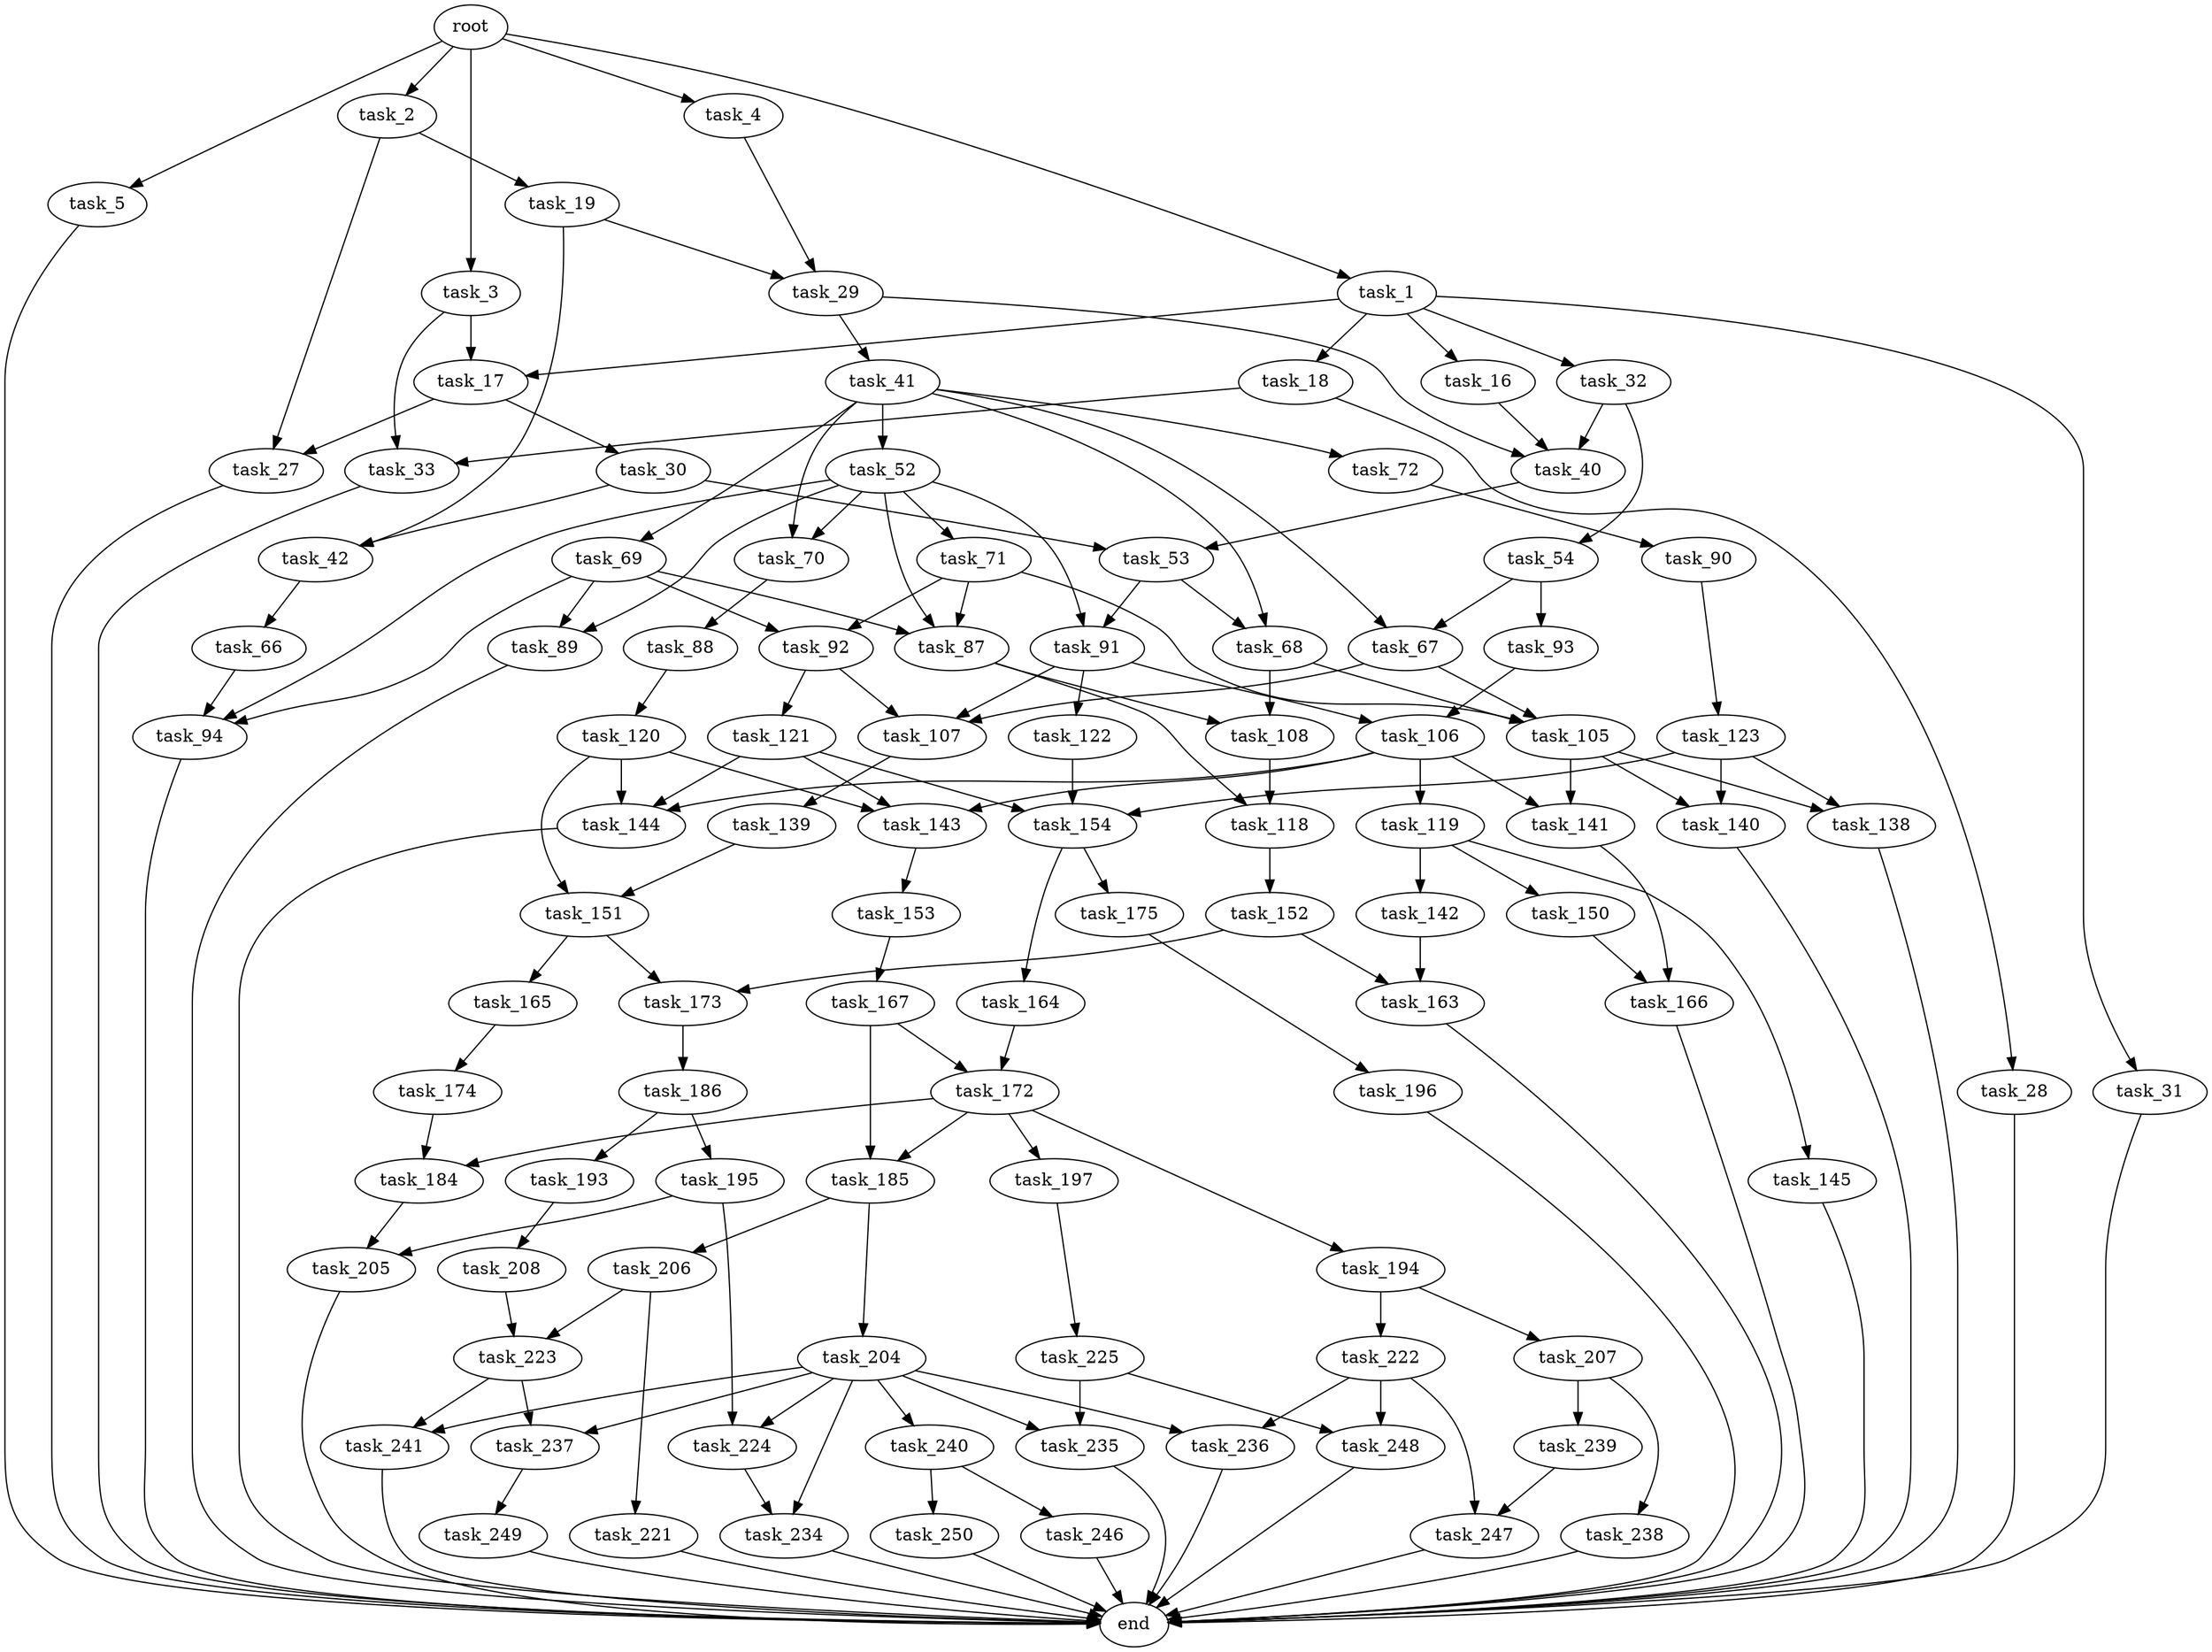 digraph G {
  root [size="0.000000"];
  task_1 [size="368293445632.000000"];
  task_2 [size="549755813888.000000"];
  task_3 [size="209780191772.000000"];
  task_4 [size="3146566356.000000"];
  task_5 [size="1073741824000.000000"];
  task_16 [size="48715597828.000000"];
  task_17 [size="22974587765.000000"];
  task_18 [size="42786457595.000000"];
  task_19 [size="549755813888.000000"];
  task_27 [size="8589934592.000000"];
  task_28 [size="1046673407.000000"];
  task_29 [size="390606293960.000000"];
  task_30 [size="4661594913.000000"];
  task_31 [size="134217728000.000000"];
  task_32 [size="28991029248.000000"];
  task_33 [size="68719476736.000000"];
  task_40 [size="35487708481.000000"];
  task_41 [size="492743003.000000"];
  task_42 [size="23115645120.000000"];
  task_52 [size="43222641380.000000"];
  task_53 [size="134217728000.000000"];
  task_54 [size="18401092447.000000"];
  task_66 [size="5190132713.000000"];
  task_67 [size="1073741824000.000000"];
  task_68 [size="3274973903.000000"];
  task_69 [size="971497158087.000000"];
  task_70 [size="68719476736.000000"];
  task_71 [size="134217728000.000000"];
  task_72 [size="8589934592.000000"];
  task_87 [size="8589934592.000000"];
  task_88 [size="187370202087.000000"];
  task_89 [size="1070273899248.000000"];
  task_90 [size="40754930876.000000"];
  task_91 [size="368293445632.000000"];
  task_92 [size="92619850998.000000"];
  task_93 [size="549755813888.000000"];
  task_94 [size="28991029248.000000"];
  task_105 [size="452340300804.000000"];
  task_106 [size="8589934592.000000"];
  task_107 [size="333720153387.000000"];
  task_108 [size="85883496465.000000"];
  task_118 [size="549755813888.000000"];
  task_119 [size="516419580671.000000"];
  task_120 [size="134217728000.000000"];
  task_121 [size="300146182931.000000"];
  task_122 [size="18517678874.000000"];
  task_123 [size="782757789696.000000"];
  task_138 [size="1073741824000.000000"];
  task_139 [size="231928233984.000000"];
  task_140 [size="15137831220.000000"];
  task_141 [size="782757789696.000000"];
  task_142 [size="1980411204.000000"];
  task_143 [size="549755813888.000000"];
  task_144 [size="8350584952.000000"];
  task_145 [size="2418731532.000000"];
  task_150 [size="63624286582.000000"];
  task_151 [size="1073741824000.000000"];
  task_152 [size="44034166109.000000"];
  task_153 [size="36095812802.000000"];
  task_154 [size="32611700020.000000"];
  task_163 [size="134217728000.000000"];
  task_164 [size="68719476736.000000"];
  task_165 [size="1884777577.000000"];
  task_166 [size="231928233984.000000"];
  task_167 [size="36933227838.000000"];
  task_172 [size="368293445632.000000"];
  task_173 [size="535097135766.000000"];
  task_174 [size="252850634338.000000"];
  task_175 [size="368293445632.000000"];
  task_184 [size="660589154007.000000"];
  task_185 [size="14034369495.000000"];
  task_186 [size="37889643106.000000"];
  task_193 [size="21885393444.000000"];
  task_194 [size="43065806346.000000"];
  task_195 [size="7143563116.000000"];
  task_196 [size="12982702663.000000"];
  task_197 [size="201618100469.000000"];
  task_204 [size="2053465603.000000"];
  task_205 [size="815055027543.000000"];
  task_206 [size="33019813060.000000"];
  task_207 [size="8589934592.000000"];
  task_208 [size="1073741824000.000000"];
  task_221 [size="384569533.000000"];
  task_222 [size="12252154299.000000"];
  task_223 [size="134217728000.000000"];
  task_224 [size="17916587357.000000"];
  task_225 [size="231928233984.000000"];
  task_234 [size="4781991146.000000"];
  task_235 [size="8427457836.000000"];
  task_236 [size="753966059861.000000"];
  task_237 [size="231928233984.000000"];
  task_238 [size="500199601313.000000"];
  task_239 [size="68719476736.000000"];
  task_240 [size="134217728000.000000"];
  task_241 [size="1335876564.000000"];
  task_246 [size="68719476736.000000"];
  task_247 [size="11650238672.000000"];
  task_248 [size="231928233984.000000"];
  task_249 [size="757858708024.000000"];
  task_250 [size="368293445632.000000"];
  end [size="0.000000"];

  root -> task_1 [size="1.000000"];
  root -> task_2 [size="1.000000"];
  root -> task_3 [size="1.000000"];
  root -> task_4 [size="1.000000"];
  root -> task_5 [size="1.000000"];
  task_1 -> task_16 [size="411041792.000000"];
  task_1 -> task_17 [size="411041792.000000"];
  task_1 -> task_18 [size="411041792.000000"];
  task_1 -> task_31 [size="411041792.000000"];
  task_1 -> task_32 [size="411041792.000000"];
  task_2 -> task_19 [size="536870912.000000"];
  task_2 -> task_27 [size="536870912.000000"];
  task_3 -> task_17 [size="838860800.000000"];
  task_3 -> task_33 [size="838860800.000000"];
  task_4 -> task_29 [size="134217728.000000"];
  task_5 -> end [size="1.000000"];
  task_16 -> task_40 [size="838860800.000000"];
  task_17 -> task_27 [size="838860800.000000"];
  task_17 -> task_30 [size="838860800.000000"];
  task_18 -> task_28 [size="33554432.000000"];
  task_18 -> task_33 [size="33554432.000000"];
  task_19 -> task_29 [size="536870912.000000"];
  task_19 -> task_42 [size="536870912.000000"];
  task_27 -> end [size="1.000000"];
  task_28 -> end [size="1.000000"];
  task_29 -> task_40 [size="411041792.000000"];
  task_29 -> task_41 [size="411041792.000000"];
  task_30 -> task_42 [size="75497472.000000"];
  task_30 -> task_53 [size="75497472.000000"];
  task_31 -> end [size="1.000000"];
  task_32 -> task_40 [size="75497472.000000"];
  task_32 -> task_54 [size="75497472.000000"];
  task_33 -> end [size="1.000000"];
  task_40 -> task_53 [size="838860800.000000"];
  task_41 -> task_52 [size="33554432.000000"];
  task_41 -> task_67 [size="33554432.000000"];
  task_41 -> task_68 [size="33554432.000000"];
  task_41 -> task_69 [size="33554432.000000"];
  task_41 -> task_70 [size="33554432.000000"];
  task_41 -> task_72 [size="33554432.000000"];
  task_42 -> task_66 [size="411041792.000000"];
  task_52 -> task_70 [size="679477248.000000"];
  task_52 -> task_71 [size="679477248.000000"];
  task_52 -> task_87 [size="679477248.000000"];
  task_52 -> task_89 [size="679477248.000000"];
  task_52 -> task_91 [size="679477248.000000"];
  task_52 -> task_94 [size="679477248.000000"];
  task_53 -> task_68 [size="209715200.000000"];
  task_53 -> task_91 [size="209715200.000000"];
  task_54 -> task_67 [size="838860800.000000"];
  task_54 -> task_93 [size="838860800.000000"];
  task_66 -> task_94 [size="134217728.000000"];
  task_67 -> task_105 [size="838860800.000000"];
  task_67 -> task_107 [size="838860800.000000"];
  task_68 -> task_105 [size="134217728.000000"];
  task_68 -> task_108 [size="134217728.000000"];
  task_69 -> task_87 [size="838860800.000000"];
  task_69 -> task_89 [size="838860800.000000"];
  task_69 -> task_92 [size="838860800.000000"];
  task_69 -> task_94 [size="838860800.000000"];
  task_70 -> task_88 [size="134217728.000000"];
  task_71 -> task_87 [size="209715200.000000"];
  task_71 -> task_92 [size="209715200.000000"];
  task_71 -> task_105 [size="209715200.000000"];
  task_72 -> task_90 [size="33554432.000000"];
  task_87 -> task_108 [size="33554432.000000"];
  task_87 -> task_118 [size="33554432.000000"];
  task_88 -> task_120 [size="411041792.000000"];
  task_89 -> end [size="1.000000"];
  task_90 -> task_123 [size="134217728.000000"];
  task_91 -> task_106 [size="411041792.000000"];
  task_91 -> task_107 [size="411041792.000000"];
  task_91 -> task_122 [size="411041792.000000"];
  task_92 -> task_107 [size="75497472.000000"];
  task_92 -> task_121 [size="75497472.000000"];
  task_93 -> task_106 [size="536870912.000000"];
  task_94 -> end [size="1.000000"];
  task_105 -> task_138 [size="536870912.000000"];
  task_105 -> task_140 [size="536870912.000000"];
  task_105 -> task_141 [size="536870912.000000"];
  task_106 -> task_119 [size="33554432.000000"];
  task_106 -> task_141 [size="33554432.000000"];
  task_106 -> task_143 [size="33554432.000000"];
  task_106 -> task_144 [size="33554432.000000"];
  task_107 -> task_139 [size="411041792.000000"];
  task_108 -> task_118 [size="75497472.000000"];
  task_118 -> task_152 [size="536870912.000000"];
  task_119 -> task_142 [size="536870912.000000"];
  task_119 -> task_145 [size="536870912.000000"];
  task_119 -> task_150 [size="536870912.000000"];
  task_120 -> task_143 [size="209715200.000000"];
  task_120 -> task_144 [size="209715200.000000"];
  task_120 -> task_151 [size="209715200.000000"];
  task_121 -> task_143 [size="209715200.000000"];
  task_121 -> task_144 [size="209715200.000000"];
  task_121 -> task_154 [size="209715200.000000"];
  task_122 -> task_154 [size="536870912.000000"];
  task_123 -> task_138 [size="679477248.000000"];
  task_123 -> task_140 [size="679477248.000000"];
  task_123 -> task_154 [size="679477248.000000"];
  task_138 -> end [size="1.000000"];
  task_139 -> task_151 [size="301989888.000000"];
  task_140 -> end [size="1.000000"];
  task_141 -> task_166 [size="679477248.000000"];
  task_142 -> task_163 [size="33554432.000000"];
  task_143 -> task_153 [size="536870912.000000"];
  task_144 -> end [size="1.000000"];
  task_145 -> end [size="1.000000"];
  task_150 -> task_166 [size="134217728.000000"];
  task_151 -> task_165 [size="838860800.000000"];
  task_151 -> task_173 [size="838860800.000000"];
  task_152 -> task_163 [size="838860800.000000"];
  task_152 -> task_173 [size="838860800.000000"];
  task_153 -> task_167 [size="679477248.000000"];
  task_154 -> task_164 [size="838860800.000000"];
  task_154 -> task_175 [size="838860800.000000"];
  task_163 -> end [size="1.000000"];
  task_164 -> task_172 [size="134217728.000000"];
  task_165 -> task_174 [size="209715200.000000"];
  task_166 -> end [size="1.000000"];
  task_167 -> task_172 [size="838860800.000000"];
  task_167 -> task_185 [size="838860800.000000"];
  task_172 -> task_184 [size="411041792.000000"];
  task_172 -> task_185 [size="411041792.000000"];
  task_172 -> task_194 [size="411041792.000000"];
  task_172 -> task_197 [size="411041792.000000"];
  task_173 -> task_186 [size="679477248.000000"];
  task_174 -> task_184 [size="209715200.000000"];
  task_175 -> task_196 [size="411041792.000000"];
  task_184 -> task_205 [size="838860800.000000"];
  task_185 -> task_204 [size="301989888.000000"];
  task_185 -> task_206 [size="301989888.000000"];
  task_186 -> task_193 [size="679477248.000000"];
  task_186 -> task_195 [size="679477248.000000"];
  task_193 -> task_208 [size="411041792.000000"];
  task_194 -> task_207 [size="679477248.000000"];
  task_194 -> task_222 [size="679477248.000000"];
  task_195 -> task_205 [size="301989888.000000"];
  task_195 -> task_224 [size="301989888.000000"];
  task_196 -> end [size="1.000000"];
  task_197 -> task_225 [size="536870912.000000"];
  task_204 -> task_224 [size="33554432.000000"];
  task_204 -> task_234 [size="33554432.000000"];
  task_204 -> task_235 [size="33554432.000000"];
  task_204 -> task_236 [size="33554432.000000"];
  task_204 -> task_237 [size="33554432.000000"];
  task_204 -> task_240 [size="33554432.000000"];
  task_204 -> task_241 [size="33554432.000000"];
  task_205 -> end [size="1.000000"];
  task_206 -> task_221 [size="75497472.000000"];
  task_206 -> task_223 [size="75497472.000000"];
  task_207 -> task_238 [size="33554432.000000"];
  task_207 -> task_239 [size="33554432.000000"];
  task_208 -> task_223 [size="838860800.000000"];
  task_221 -> end [size="1.000000"];
  task_222 -> task_236 [size="209715200.000000"];
  task_222 -> task_247 [size="209715200.000000"];
  task_222 -> task_248 [size="209715200.000000"];
  task_223 -> task_237 [size="209715200.000000"];
  task_223 -> task_241 [size="209715200.000000"];
  task_224 -> task_234 [size="679477248.000000"];
  task_225 -> task_235 [size="301989888.000000"];
  task_225 -> task_248 [size="301989888.000000"];
  task_234 -> end [size="1.000000"];
  task_235 -> end [size="1.000000"];
  task_236 -> end [size="1.000000"];
  task_237 -> task_249 [size="301989888.000000"];
  task_238 -> end [size="1.000000"];
  task_239 -> task_247 [size="134217728.000000"];
  task_240 -> task_246 [size="209715200.000000"];
  task_240 -> task_250 [size="209715200.000000"];
  task_241 -> end [size="1.000000"];
  task_246 -> end [size="1.000000"];
  task_247 -> end [size="1.000000"];
  task_248 -> end [size="1.000000"];
  task_249 -> end [size="1.000000"];
  task_250 -> end [size="1.000000"];
}
